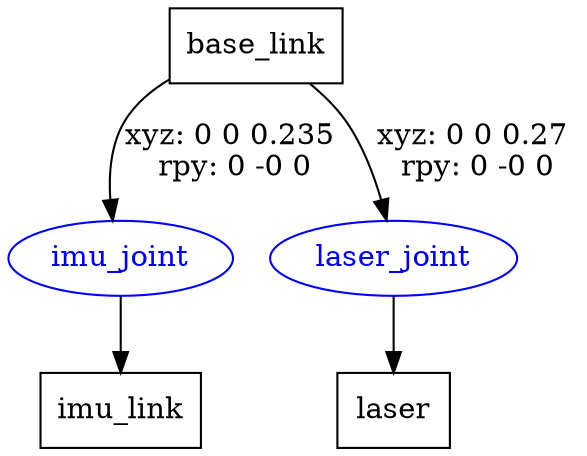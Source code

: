 digraph G {
node [shape=box];
"base_link" [label="base_link"];
"imu_link" [label="imu_link"];
"laser" [label="laser"];
node [shape=ellipse, color=blue, fontcolor=blue];
"base_link" -> "imu_joint" [label="xyz: 0 0 0.235 \nrpy: 0 -0 0"]
"imu_joint" -> "imu_link"
"base_link" -> "laser_joint" [label="xyz: 0 0 0.27 \nrpy: 0 -0 0"]
"laser_joint" -> "laser"
}
